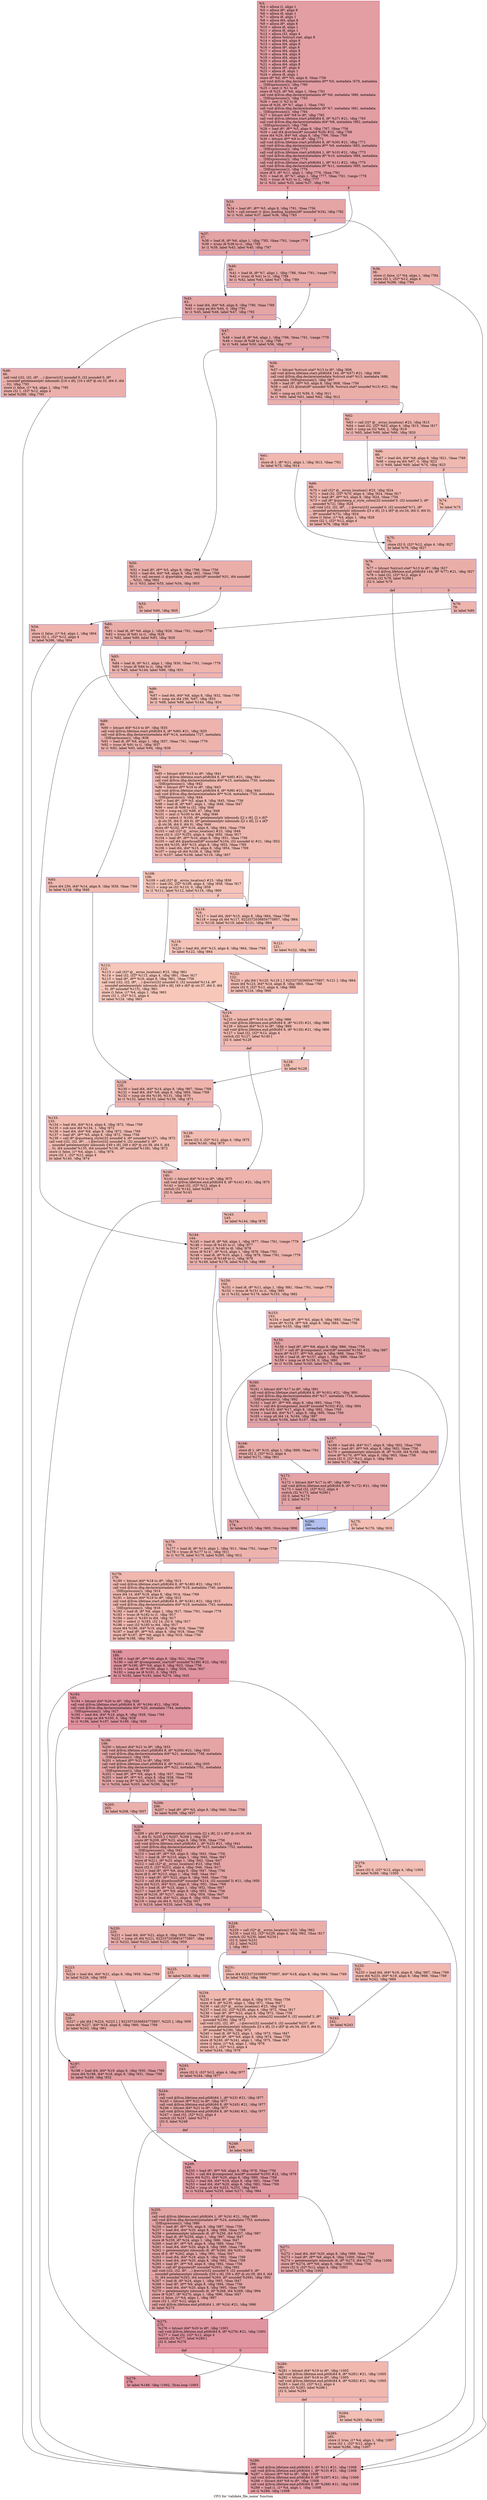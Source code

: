 digraph "CFG for 'validate_file_name' function" {
	label="CFG for 'validate_file_name' function";

	Node0x21ac6c0 [shape=record,color="#b70d28ff", style=filled, fillcolor="#be242e70",label="{%3:\l  %4 = alloca i1, align 1\l  %5 = alloca i8*, align 8\l  %6 = alloca i8, align 1\l  %7 = alloca i8, align 1\l  %8 = alloca i64, align 8\l  %9 = alloca i8*, align 8\l  %10 = alloca i8, align 1\l  %11 = alloca i8, align 1\l  %12 = alloca i32, align 4\l  %13 = alloca %struct.stat, align 8\l  %14 = alloca i64, align 8\l  %15 = alloca i64, align 8\l  %16 = alloca i8*, align 8\l  %17 = alloca i64, align 8\l  %18 = alloca i64, align 8\l  %19 = alloca i64, align 8\l  %20 = alloca i64, align 8\l  %21 = alloca i64, align 8\l  %22 = alloca i8*, align 8\l  %23 = alloca i8, align 1\l  %24 = alloca i8, align 1\l  store i8* %0, i8** %5, align 8, !tbaa !756\l  call void @llvm.dbg.declare(metadata i8** %5, metadata !679, metadata\l... !DIExpression()), !dbg !760\l  %25 = zext i1 %1 to i8\l  store i8 %25, i8* %6, align 1, !tbaa !761\l  call void @llvm.dbg.declare(metadata i8* %6, metadata !680, metadata\l... !DIExpression()), !dbg !763\l  %26 = zext i1 %2 to i8\l  store i8 %26, i8* %7, align 1, !tbaa !761\l  call void @llvm.dbg.declare(metadata i8* %7, metadata !681, metadata\l... !DIExpression()), !dbg !764\l  %27 = bitcast i64* %8 to i8*, !dbg !765\l  call void @llvm.lifetime.start.p0i8(i64 8, i8* %27) #21, !dbg !765\l  call void @llvm.dbg.declare(metadata i64* %8, metadata !682, metadata\l... !DIExpression()), !dbg !766\l  %28 = load i8*, i8** %5, align 8, !dbg !767, !tbaa !756\l  %29 = call i64 @strlen(i8* noundef %28) #22, !dbg !768\l  store i64 %29, i64* %8, align 8, !dbg !766, !tbaa !769\l  %30 = bitcast i8** %9 to i8*, !dbg !771\l  call void @llvm.lifetime.start.p0i8(i64 8, i8* %30) #21, !dbg !771\l  call void @llvm.dbg.declare(metadata i8** %9, metadata !683, metadata\l... !DIExpression()), !dbg !772\l  call void @llvm.lifetime.start.p0i8(i64 1, i8* %10) #21, !dbg !773\l  call void @llvm.dbg.declare(metadata i8* %10, metadata !684, metadata\l... !DIExpression()), !dbg !774\l  call void @llvm.lifetime.start.p0i8(i64 1, i8* %11) #21, !dbg !775\l  call void @llvm.dbg.declare(metadata i8* %11, metadata !685, metadata\l... !DIExpression()), !dbg !776\l  store i8 0, i8* %11, align 1, !dbg !776, !tbaa !761\l  %31 = load i8, i8* %7, align 1, !dbg !777, !tbaa !761, !range !779\l  %32 = trunc i8 %31 to i1, !dbg !777\l  br i1 %32, label %33, label %37, !dbg !780\l|{<s0>T|<s1>F}}"];
	Node0x21ac6c0:s0 -> Node0x21a5ba0;
	Node0x21ac6c0:s1 -> Node0x21a5c40;
	Node0x21a5ba0 [shape=record,color="#3d50c3ff", style=filled, fillcolor="#c5333470",label="{%33:\l33:                                               \l  %34 = load i8*, i8** %5, align 8, !dbg !781, !tbaa !756\l  %35 = call zeroext i1 @no_leading_hyphen(i8* noundef %34), !dbg !782\l  br i1 %35, label %37, label %36, !dbg !783\l|{<s0>T|<s1>F}}"];
	Node0x21a5ba0:s0 -> Node0x21a5c40;
	Node0x21a5ba0:s1 -> Node0x21a5bf0;
	Node0x21a5bf0 [shape=record,color="#3d50c3ff", style=filled, fillcolor="#d0473d70",label="{%36:\l36:                                               \l  store i1 false, i1* %4, align 1, !dbg !784\l  store i32 1, i32* %12, align 4\l  br label %286, !dbg !784\l}"];
	Node0x21a5bf0 -> Node0x21af740;
	Node0x21a5c40 [shape=record,color="#3d50c3ff", style=filled, fillcolor="#c32e3170",label="{%37:\l37:                                               \l  %38 = load i8, i8* %6, align 1, !dbg !785, !tbaa !761, !range !779\l  %39 = trunc i8 %38 to i1, !dbg !785\l  br i1 %39, label %43, label %40, !dbg !787\l|{<s0>T|<s1>F}}"];
	Node0x21a5c40:s0 -> Node0x21a5ce0;
	Node0x21a5c40:s1 -> Node0x21a5c90;
	Node0x21a5c90 [shape=record,color="#3d50c3ff", style=filled, fillcolor="#cc403a70",label="{%40:\l40:                                               \l  %41 = load i8, i8* %7, align 1, !dbg !788, !tbaa !761, !range !779\l  %42 = trunc i8 %41 to i1, !dbg !788\l  br i1 %42, label %43, label %47, !dbg !789\l|{<s0>T|<s1>F}}"];
	Node0x21a5c90:s0 -> Node0x21a5ce0;
	Node0x21a5c90:s1 -> Node0x21a5d80;
	Node0x21a5ce0 [shape=record,color="#3d50c3ff", style=filled, fillcolor="#c5333470",label="{%43:\l43:                                               \l  %44 = load i64, i64* %8, align 8, !dbg !790, !tbaa !769\l  %45 = icmp eq i64 %44, 0, !dbg !791\l  br i1 %45, label %46, label %47, !dbg !792\l|{<s0>T|<s1>F}}"];
	Node0x21a5ce0:s0 -> Node0x21a5d30;
	Node0x21a5ce0:s1 -> Node0x21a5d80;
	Node0x21a5d30 [shape=record,color="#3d50c3ff", style=filled, fillcolor="#d24b4070",label="{%46:\l46:                                               \l  call void (i32, i32, i8*, ...) @error(i32 noundef 0, i32 noundef 0, i8*\l... noundef getelementptr inbounds ([16 x i8], [16 x i8]* @.str.33, i64 0, i64\l... 0)), !dbg !793\l  store i1 false, i1* %4, align 1, !dbg !795\l  store i32 1, i32* %12, align 4\l  br label %286, !dbg !795\l}"];
	Node0x21a5d30 -> Node0x21af740;
	Node0x21a5d80 [shape=record,color="#3d50c3ff", style=filled, fillcolor="#c5333470",label="{%47:\l47:                                               \l  %48 = load i8, i8* %6, align 1, !dbg !796, !tbaa !761, !range !779\l  %49 = trunc i8 %48 to i1, !dbg !796\l  br i1 %49, label %50, label %56, !dbg !797\l|{<s0>T|<s1>F}}"];
	Node0x21a5d80:s0 -> Node0x21a5dd0;
	Node0x21a5d80:s1 -> Node0x21a5ec0;
	Node0x21a5dd0 [shape=record,color="#3d50c3ff", style=filled, fillcolor="#d0473d70",label="{%50:\l50:                                               \l  %51 = load i8*, i8** %5, align 8, !dbg !798, !tbaa !756\l  %52 = load i64, i64* %8, align 8, !dbg !801, !tbaa !769\l  %53 = call zeroext i1 @portable_chars_only(i8* noundef %51, i64 noundef\l... %52), !dbg !802\l  br i1 %53, label %55, label %54, !dbg !803\l|{<s0>T|<s1>F}}"];
	Node0x21a5dd0:s0 -> Node0x21a5e70;
	Node0x21a5dd0:s1 -> Node0x21a5e20;
	Node0x21a5e20 [shape=record,color="#3d50c3ff", style=filled, fillcolor="#d8564670",label="{%54:\l54:                                               \l  store i1 false, i1* %4, align 1, !dbg !804\l  store i32 1, i32* %12, align 4\l  br label %286, !dbg !804\l}"];
	Node0x21a5e20 -> Node0x21af740;
	Node0x21a5e70 [shape=record,color="#3d50c3ff", style=filled, fillcolor="#d8564670",label="{%55:\l55:                                               \l  br label %80, !dbg !805\l}"];
	Node0x21a5e70 -> Node0x21a6190;
	Node0x21a5ec0 [shape=record,color="#3d50c3ff", style=filled, fillcolor="#d0473d70",label="{%56:\l56:                                               \l  %57 = bitcast %struct.stat* %13 to i8*, !dbg !806\l  call void @llvm.lifetime.start.p0i8(i64 144, i8* %57) #21, !dbg !806\l  call void @llvm.dbg.declare(metadata %struct.stat* %13, metadata !686,\l... metadata !DIExpression()), !dbg !807\l  %58 = load i8*, i8** %5, align 8, !dbg !808, !tbaa !756\l  %59 = call i32 @lstat(i8* noundef %58, %struct.stat* noundef %13) #21, !dbg\l... !810\l  %60 = icmp eq i32 %59, 0, !dbg !811\l  br i1 %60, label %61, label %62, !dbg !812\l|{<s0>T|<s1>F}}"];
	Node0x21a5ec0:s0 -> Node0x21a5f10;
	Node0x21a5ec0:s1 -> Node0x21a5f60;
	Node0x21a5f10 [shape=record,color="#3d50c3ff", style=filled, fillcolor="#dc5d4a70",label="{%61:\l61:                                               \l  store i8 1, i8* %11, align 1, !dbg !813, !tbaa !761\l  br label %75, !dbg !814\l}"];
	Node0x21a5f10 -> Node0x21a60a0;
	Node0x21a5f60 [shape=record,color="#3d50c3ff", style=filled, fillcolor="#d6524470",label="{%62:\l62:                                               \l  %63 = call i32* @__errno_location() #23, !dbg !815\l  %64 = load i32, i32* %63, align 4, !dbg !815, !tbaa !817\l  %65 = icmp ne i32 %64, 2, !dbg !819\l  br i1 %65, label %69, label %66, !dbg !820\l|{<s0>T|<s1>F}}"];
	Node0x21a5f60:s0 -> Node0x21a6000;
	Node0x21a5f60:s1 -> Node0x21a5fb0;
	Node0x21a5fb0 [shape=record,color="#3d50c3ff", style=filled, fillcolor="#de614d70",label="{%66:\l66:                                               \l  %67 = load i64, i64* %8, align 8, !dbg !821, !tbaa !769\l  %68 = icmp eq i64 %67, 0, !dbg !822\l  br i1 %68, label %69, label %74, !dbg !823\l|{<s0>T|<s1>F}}"];
	Node0x21a5fb0:s0 -> Node0x21a6000;
	Node0x21a5fb0:s1 -> Node0x21a6050;
	Node0x21a6000 [shape=record,color="#3d50c3ff", style=filled, fillcolor="#d8564670",label="{%69:\l69:                                               \l  %70 = call i32* @__errno_location() #23, !dbg !824\l  %71 = load i32, i32* %70, align 4, !dbg !824, !tbaa !817\l  %72 = load i8*, i8** %5, align 8, !dbg !824, !tbaa !756\l  %73 = call i8* @quotearg_n_style_colon(i32 noundef 0, i32 noundef 3, i8*\l... noundef %72), !dbg !824\l  call void (i32, i32, i8*, ...) @error(i32 noundef 0, i32 noundef %71, i8*\l... noundef getelementptr inbounds ([3 x i8], [3 x i8]* @.str.34, i64 0, i64 0),\l... i8* noundef %73), !dbg !824\l  store i1 false, i1* %4, align 1, !dbg !826\l  store i32 1, i32* %12, align 4\l  br label %76, !dbg !826\l}"];
	Node0x21a6000 -> Node0x21a60f0;
	Node0x21a6050 [shape=record,color="#3d50c3ff", style=filled, fillcolor="#e36c5570",label="{%74:\l74:                                               \l  br label %75\l}"];
	Node0x21a6050 -> Node0x21a60a0;
	Node0x21a60a0 [shape=record,color="#3d50c3ff", style=filled, fillcolor="#d6524470",label="{%75:\l75:                                               \l  store i32 0, i32* %12, align 4, !dbg !827\l  br label %76, !dbg !827\l}"];
	Node0x21a60a0 -> Node0x21a60f0;
	Node0x21a60f0 [shape=record,color="#3d50c3ff", style=filled, fillcolor="#d0473d70",label="{%76:\l76:                                               \l  %77 = bitcast %struct.stat* %13 to i8*, !dbg !827\l  call void @llvm.lifetime.end.p0i8(i64 144, i8* %77) #21, !dbg !827\l  %78 = load i32, i32* %12, align 4\l  switch i32 %78, label %286 [\l    i32 0, label %79\l  ]\l|{<s0>def|<s1>0}}"];
	Node0x21a60f0:s0 -> Node0x21af740;
	Node0x21a60f0:s1 -> Node0x21a6140;
	Node0x21a6140 [shape=record,color="#3d50c3ff", style=filled, fillcolor="#d8564670",label="{%79:\l79:                                               \l  br label %80\l}"];
	Node0x21a6140 -> Node0x21a6190;
	Node0x21a6190 [shape=record,color="#3d50c3ff", style=filled, fillcolor="#d0473d70",label="{%80:\l80:                                               \l  %81 = load i8, i8* %6, align 1, !dbg !828, !tbaa !761, !range !779\l  %82 = trunc i8 %81 to i1, !dbg !828\l  br i1 %82, label %89, label %83, !dbg !829\l|{<s0>T|<s1>F}}"];
	Node0x21a6190:s0 -> Node0x21a6280;
	Node0x21a6190:s1 -> Node0x21a61e0;
	Node0x21a61e0 [shape=record,color="#3d50c3ff", style=filled, fillcolor="#d8564670",label="{%83:\l83:                                               \l  %84 = load i8, i8* %11, align 1, !dbg !830, !tbaa !761, !range !779\l  %85 = trunc i8 %84 to i1, !dbg !830\l  br i1 %85, label %144, label %86, !dbg !831\l|{<s0>T|<s1>F}}"];
	Node0x21a61e0:s0 -> Node0x21a6780;
	Node0x21a61e0:s1 -> Node0x21a6230;
	Node0x21a6230 [shape=record,color="#3d50c3ff", style=filled, fillcolor="#e1675170",label="{%86:\l86:                                               \l  %87 = load i64, i64* %8, align 8, !dbg !832, !tbaa !769\l  %88 = icmp sle i64 256, %87, !dbg !833\l  br i1 %88, label %89, label %144, !dbg !834\l|{<s0>T|<s1>F}}"];
	Node0x21a6230:s0 -> Node0x21a6280;
	Node0x21a6230:s1 -> Node0x21a6780;
	Node0x21a6280 [shape=record,color="#3d50c3ff", style=filled, fillcolor="#d6524470",label="{%89:\l89:                                               \l  %90 = bitcast i64* %14 to i8*, !dbg !835\l  call void @llvm.lifetime.start.p0i8(i64 8, i8* %90) #21, !dbg !835\l  call void @llvm.dbg.declare(metadata i64* %14, metadata !727, metadata\l... !DIExpression()), !dbg !836\l  %91 = load i8, i8* %6, align 1, !dbg !837, !tbaa !761, !range !779\l  %92 = trunc i8 %91 to i1, !dbg !837\l  br i1 %92, label %93, label %94, !dbg !838\l|{<s0>T|<s1>F}}"];
	Node0x21a6280:s0 -> Node0x21a62d0;
	Node0x21a6280:s1 -> Node0x21a6320;
	Node0x21a62d0 [shape=record,color="#3d50c3ff", style=filled, fillcolor="#de614d70",label="{%93:\l93:                                               \l  store i64 256, i64* %14, align 8, !dbg !839, !tbaa !769\l  br label %129, !dbg !840\l}"];
	Node0x21a62d0 -> Node0x21a65f0;
	Node0x21a6320 [shape=record,color="#3d50c3ff", style=filled, fillcolor="#de614d70",label="{%94:\l94:                                               \l  %95 = bitcast i64* %15 to i8*, !dbg !841\l  call void @llvm.lifetime.start.p0i8(i64 8, i8* %95) #21, !dbg !841\l  call void @llvm.dbg.declare(metadata i64* %15, metadata !730, metadata\l... !DIExpression()), !dbg !842\l  %96 = bitcast i8** %16 to i8*, !dbg !843\l  call void @llvm.lifetime.start.p0i8(i64 8, i8* %96) #21, !dbg !843\l  call void @llvm.dbg.declare(metadata i8** %16, metadata !733, metadata\l... !DIExpression()), !dbg !844\l  %97 = load i8*, i8** %5, align 8, !dbg !845, !tbaa !756\l  %98 = load i8, i8* %97, align 1, !dbg !846, !tbaa !847\l  %99 = sext i8 %98 to i32, !dbg !846\l  %100 = icmp eq i32 %99, 47, !dbg !848\l  %101 = zext i1 %100 to i64, !dbg !846\l  %102 = select i1 %100, i8* getelementptr inbounds ([2 x i8], [2 x i8]*\l... @.str.35, i64 0, i64 0), i8* getelementptr inbounds ([2 x i8], [2 x i8]*\l... @.str.36, i64 0, i64 0), !dbg !846\l  store i8* %102, i8** %16, align 8, !dbg !844, !tbaa !756\l  %103 = call i32* @__errno_location() #23, !dbg !849\l  store i32 0, i32* %103, align 4, !dbg !850, !tbaa !817\l  %104 = load i8*, i8** %16, align 8, !dbg !851, !tbaa !756\l  %105 = call i64 @pathconf(i8* noundef %104, i32 noundef 4) #21, !dbg !852\l  store i64 %105, i64* %15, align 8, !dbg !853, !tbaa !769\l  %106 = load i64, i64* %15, align 8, !dbg !854, !tbaa !769\l  %107 = icmp slt i64 %106, 0, !dbg !856\l  br i1 %107, label %108, label %116, !dbg !857\l|{<s0>T|<s1>F}}"];
	Node0x21a6320:s0 -> Node0x21a6370;
	Node0x21a6320:s1 -> Node0x21a6410;
	Node0x21a6370 [shape=record,color="#3d50c3ff", style=filled, fillcolor="#e8765c70",label="{%108:\l108:                                              \l  %109 = call i32* @__errno_location() #23, !dbg !858\l  %110 = load i32, i32* %109, align 4, !dbg !858, !tbaa !817\l  %111 = icmp ne i32 %110, 0, !dbg !859\l  br i1 %111, label %112, label %116, !dbg !860\l|{<s0>T|<s1>F}}"];
	Node0x21a6370:s0 -> Node0x21a63c0;
	Node0x21a6370:s1 -> Node0x21a6410;
	Node0x21a63c0 [shape=record,color="#3d50c3ff", style=filled, fillcolor="#ec7f6370",label="{%112:\l112:                                              \l  %113 = call i32* @__errno_location() #23, !dbg !861\l  %114 = load i32, i32* %113, align 4, !dbg !861, !tbaa !817\l  %115 = load i8*, i8** %16, align 8, !dbg !861, !tbaa !756\l  call void (i32, i32, i8*, ...) @error(i32 noundef 0, i32 noundef %114, i8*\l... noundef getelementptr inbounds ([49 x i8], [49 x i8]* @.str.37, i64 0, i64\l... 0), i8* noundef %115), !dbg !861\l  store i1 false, i1* %4, align 1, !dbg !863\l  store i32 1, i32* %12, align 4\l  br label %124, !dbg !863\l}"];
	Node0x21a63c0 -> Node0x21a6550;
	Node0x21a6410 [shape=record,color="#3d50c3ff", style=filled, fillcolor="#e1675170",label="{%116:\l116:                                              \l  %117 = load i64, i64* %15, align 8, !dbg !864, !tbaa !769\l  %118 = icmp slt i64 %117, 9223372036854775807, !dbg !864\l  br i1 %118, label %119, label %121, !dbg !864\l|{<s0>T|<s1>F}}"];
	Node0x21a6410:s0 -> Node0x21a6460;
	Node0x21a6410:s1 -> Node0x21a64b0;
	Node0x21a6460 [shape=record,color="#3d50c3ff", style=filled, fillcolor="#e8765c70",label="{%119:\l119:                                              \l  %120 = load i64, i64* %15, align 8, !dbg !864, !tbaa !769\l  br label %122, !dbg !864\l}"];
	Node0x21a6460 -> Node0x21a6500;
	Node0x21a64b0 [shape=record,color="#3d50c3ff", style=filled, fillcolor="#e8765c70",label="{%121:\l121:                                              \l  br label %122, !dbg !864\l}"];
	Node0x21a64b0 -> Node0x21a6500;
	Node0x21a6500 [shape=record,color="#3d50c3ff", style=filled, fillcolor="#e1675170",label="{%122:\l122:                                              \l  %123 = phi i64 [ %120, %119 ], [ 9223372036854775807, %121 ], !dbg !864\l  store i64 %123, i64* %14, align 8, !dbg !865, !tbaa !769\l  store i32 0, i32* %12, align 4, !dbg !866\l  br label %124, !dbg !866\l}"];
	Node0x21a6500 -> Node0x21a6550;
	Node0x21a6550 [shape=record,color="#3d50c3ff", style=filled, fillcolor="#de614d70",label="{%124:\l124:                                              \l  %125 = bitcast i8** %16 to i8*, !dbg !866\l  call void @llvm.lifetime.end.p0i8(i64 8, i8* %125) #21, !dbg !866\l  %126 = bitcast i64* %15 to i8*, !dbg !866\l  call void @llvm.lifetime.end.p0i8(i64 8, i8* %126) #21, !dbg !866\l  %127 = load i32, i32* %12, align 4\l  switch i32 %127, label %140 [\l    i32 0, label %128\l  ]\l|{<s0>def|<s1>0}}"];
	Node0x21a6550:s0 -> Node0x21a66e0;
	Node0x21a6550:s1 -> Node0x21a65a0;
	Node0x21a65a0 [shape=record,color="#3d50c3ff", style=filled, fillcolor="#e5705870",label="{%128:\l128:                                              \l  br label %129\l}"];
	Node0x21a65a0 -> Node0x21a65f0;
	Node0x21a65f0 [shape=record,color="#3d50c3ff", style=filled, fillcolor="#d8564670",label="{%129:\l129:                                              \l  %130 = load i64, i64* %14, align 8, !dbg !867, !tbaa !769\l  %131 = load i64, i64* %8, align 8, !dbg !869, !tbaa !769\l  %132 = icmp sle i64 %130, %131, !dbg !870\l  br i1 %132, label %133, label %139, !dbg !871\l|{<s0>T|<s1>F}}"];
	Node0x21a65f0:s0 -> Node0x21a6640;
	Node0x21a65f0:s1 -> Node0x21a6690;
	Node0x21a6640 [shape=record,color="#3d50c3ff", style=filled, fillcolor="#e1675170",label="{%133:\l133:                                              \l  %134 = load i64, i64* %14, align 8, !dbg !872, !tbaa !769\l  %135 = sub nsw i64 %134, 1, !dbg !872\l  %136 = load i64, i64* %8, align 8, !dbg !872, !tbaa !769\l  %137 = load i8*, i8** %5, align 8, !dbg !872, !tbaa !756\l  %138 = call i8* @quotearg_style(i32 noundef 4, i8* noundef %137), !dbg !872\l  call void (i32, i32, i8*, ...) @error(i32 noundef 0, i32 noundef 0, i8*\l... noundef getelementptr inbounds ([49 x i8], [49 x i8]* @.str.38, i64 0, i64\l... 0), i64 noundef %135, i64 noundef %136, i8* noundef %138), !dbg !872\l  store i1 false, i1* %4, align 1, !dbg !874\l  store i32 1, i32* %12, align 4\l  br label %140, !dbg !874\l}"];
	Node0x21a6640 -> Node0x21a66e0;
	Node0x21a6690 [shape=record,color="#3d50c3ff", style=filled, fillcolor="#e1675170",label="{%139:\l139:                                              \l  store i32 0, i32* %12, align 4, !dbg !875\l  br label %140, !dbg !875\l}"];
	Node0x21a6690 -> Node0x21a66e0;
	Node0x21a66e0 [shape=record,color="#3d50c3ff", style=filled, fillcolor="#d6524470",label="{%140:\l140:                                              \l  %141 = bitcast i64* %14 to i8*, !dbg !875\l  call void @llvm.lifetime.end.p0i8(i64 8, i8* %141) #21, !dbg !875\l  %142 = load i32, i32* %12, align 4\l  switch i32 %142, label %286 [\l    i32 0, label %143\l  ]\l|{<s0>def|<s1>0}}"];
	Node0x21a66e0:s0 -> Node0x21af740;
	Node0x21a66e0:s1 -> Node0x21a6730;
	Node0x21a6730 [shape=record,color="#3d50c3ff", style=filled, fillcolor="#de614d70",label="{%143:\l143:                                              \l  br label %144, !dbg !876\l}"];
	Node0x21a6730 -> Node0x21a6780;
	Node0x21a6780 [shape=record,color="#3d50c3ff", style=filled, fillcolor="#d6524470",label="{%144:\l144:                                              \l  %145 = load i8, i8* %6, align 1, !dbg !877, !tbaa !761, !range !779\l  %146 = trunc i8 %145 to i1, !dbg !877\l  %147 = zext i1 %146 to i8, !dbg !878\l  store i8 %147, i8* %10, align 1, !dbg !878, !tbaa !761\l  %148 = load i8, i8* %10, align 1, !dbg !879, !tbaa !761, !range !779\l  %149 = trunc i8 %148 to i1, !dbg !879\l  br i1 %149, label %176, label %150, !dbg !880\l|{<s0>T|<s1>F}}"];
	Node0x21a6780:s0 -> Node0x21a6aa0;
	Node0x21a6780:s1 -> Node0x21a67d0;
	Node0x21a67d0 [shape=record,color="#3d50c3ff", style=filled, fillcolor="#dc5d4a70",label="{%150:\l150:                                              \l  %151 = load i8, i8* %11, align 1, !dbg !881, !tbaa !761, !range !779\l  %152 = trunc i8 %151 to i1, !dbg !881\l  br i1 %152, label %176, label %153, !dbg !882\l|{<s0>T|<s1>F}}"];
	Node0x21a67d0:s0 -> Node0x21a6aa0;
	Node0x21a67d0:s1 -> Node0x21a6820;
	Node0x21a6820 [shape=record,color="#3d50c3ff", style=filled, fillcolor="#e36c5570",label="{%153:\l153:                                              \l  %154 = load i8*, i8** %5, align 8, !dbg !883, !tbaa !756\l  store i8* %154, i8** %9, align 8, !dbg !884, !tbaa !756\l  br label %155, !dbg !885\l}"];
	Node0x21a6820 -> Node0x21a6870;
	Node0x21a6870 [shape=record,color="#3d50c3ff", style=filled, fillcolor="#c32e3170",label="{%155:\l155:                                              \l  %156 = load i8*, i8** %9, align 8, !dbg !886, !tbaa !756\l  %157 = call i8* @component_start(i8* noundef %156) #22, !dbg !887\l  store i8* %157, i8** %9, align 8, !dbg !888, !tbaa !756\l  %158 = load i8, i8* %157, align 1, !dbg !889, !tbaa !847\l  %159 = icmp ne i8 %158, 0, !dbg !890\l  br i1 %159, label %160, label %175, !dbg !890\l|{<s0>T|<s1>F}}"];
	Node0x21a6870:s0 -> Node0x21a68c0;
	Node0x21a6870:s1 -> Node0x21a6a50;
	Node0x21a68c0 [shape=record,color="#3d50c3ff", style=filled, fillcolor="#c32e3170",label="{%160:\l160:                                              \l  %161 = bitcast i64* %17 to i8*, !dbg !891\l  call void @llvm.lifetime.start.p0i8(i64 8, i8* %161) #21, !dbg !891\l  call void @llvm.dbg.declare(metadata i64* %17, metadata !734, metadata\l... !DIExpression()), !dbg !892\l  %162 = load i8*, i8** %9, align 8, !dbg !893, !tbaa !756\l  %163 = call i64 @component_len(i8* noundef %162) #22, !dbg !894\l  store i64 %163, i64* %17, align 8, !dbg !892, !tbaa !769\l  %164 = load i64, i64* %17, align 8, !dbg !895, !tbaa !769\l  %165 = icmp ult i64 14, %164, !dbg !897\l  br i1 %165, label %166, label %167, !dbg !898\l|{<s0>T|<s1>F}}"];
	Node0x21a68c0:s0 -> Node0x21a6910;
	Node0x21a68c0:s1 -> Node0x21a6960;
	Node0x21a6910 [shape=record,color="#3d50c3ff", style=filled, fillcolor="#cc403a70",label="{%166:\l166:                                              \l  store i8 1, i8* %10, align 1, !dbg !899, !tbaa !761\l  store i32 2, i32* %12, align 4\l  br label %171, !dbg !901\l}"];
	Node0x21a6910 -> Node0x21a69b0;
	Node0x21a6960 [shape=record,color="#3d50c3ff", style=filled, fillcolor="#cc403a70",label="{%167:\l167:                                              \l  %168 = load i64, i64* %17, align 8, !dbg !902, !tbaa !769\l  %169 = load i8*, i8** %9, align 8, !dbg !903, !tbaa !756\l  %170 = getelementptr inbounds i8, i8* %169, i64 %168, !dbg !903\l  store i8* %170, i8** %9, align 8, !dbg !903, !tbaa !756\l  store i32 0, i32* %12, align 4, !dbg !904\l  br label %171, !dbg !904\l}"];
	Node0x21a6960 -> Node0x21a69b0;
	Node0x21a69b0 [shape=record,color="#3d50c3ff", style=filled, fillcolor="#c32e3170",label="{%171:\l171:                                              \l  %172 = bitcast i64* %17 to i8*, !dbg !904\l  call void @llvm.lifetime.end.p0i8(i64 8, i8* %172) #21, !dbg !904\l  %173 = load i32, i32* %12, align 4\l  switch i32 %173, label %290 [\l    i32 0, label %174\l    i32 2, label %175\l  ]\l|{<s0>def|<s1>0|<s2>2}}"];
	Node0x21a69b0:s0 -> Node0x21af790;
	Node0x21a69b0:s1 -> Node0x21a6a00;
	Node0x21a69b0:s2 -> Node0x21a6a50;
	Node0x21a6a00 [shape=record,color="#3d50c3ff", style=filled, fillcolor="#c32e3170",label="{%174:\l174:                                              \l  br label %155, !dbg !905, !llvm.loop !906\l}"];
	Node0x21a6a00 -> Node0x21a6870;
	Node0x21a6a50 [shape=record,color="#3d50c3ff", style=filled, fillcolor="#e36c5570",label="{%175:\l175:                                              \l  br label %176, !dbg !910\l}"];
	Node0x21a6a50 -> Node0x21a6aa0;
	Node0x21a6aa0 [shape=record,color="#3d50c3ff", style=filled, fillcolor="#d6524470",label="{%176:\l176:                                              \l  %177 = load i8, i8* %10, align 1, !dbg !911, !tbaa !761, !range !779\l  %178 = trunc i8 %177 to i1, !dbg !911\l  br i1 %178, label %179, label %285, !dbg !912\l|{<s0>T|<s1>F}}"];
	Node0x21a6aa0:s0 -> Node0x21a6af0;
	Node0x21a6aa0:s1 -> Node0x21af6f0;
	Node0x21a6af0 [shape=record,color="#3d50c3ff", style=filled, fillcolor="#dc5d4a70",label="{%179:\l179:                                              \l  %180 = bitcast i64* %18 to i8*, !dbg !913\l  call void @llvm.lifetime.start.p0i8(i64 8, i8* %180) #21, !dbg !913\l  call void @llvm.dbg.declare(metadata i64* %18, metadata !740, metadata\l... !DIExpression()), !dbg !914\l  store i64 14, i64* %18, align 8, !dbg !914, !tbaa !769\l  %181 = bitcast i64* %19 to i8*, !dbg !915\l  call void @llvm.lifetime.start.p0i8(i64 8, i8* %181) #21, !dbg !915\l  call void @llvm.dbg.declare(metadata i64* %19, metadata !743, metadata\l... !DIExpression()), !dbg !916\l  %182 = load i8, i8* %6, align 1, !dbg !917, !tbaa !761, !range !779\l  %183 = trunc i8 %182 to i1, !dbg !917\l  %184 = zext i1 %183 to i64, !dbg !917\l  %185 = select i1 %183, i32 14, i32 0, !dbg !917\l  %186 = sext i32 %185 to i64, !dbg !917\l  store i64 %186, i64* %19, align 8, !dbg !916, !tbaa !769\l  %187 = load i8*, i8** %5, align 8, !dbg !918, !tbaa !756\l  store i8* %187, i8** %9, align 8, !dbg !919, !tbaa !756\l  br label %188, !dbg !920\l}"];
	Node0x21a6af0 -> Node0x21a6b40;
	Node0x21a6b40 [shape=record,color="#b70d28ff", style=filled, fillcolor="#b70d2870",label="{%188:\l188:                                              \l  %189 = load i8*, i8** %9, align 8, !dbg !921, !tbaa !756\l  %190 = call i8* @component_start(i8* noundef %189) #22, !dbg !922\l  store i8* %190, i8** %9, align 8, !dbg !923, !tbaa !756\l  %191 = load i8, i8* %190, align 1, !dbg !924, !tbaa !847\l  %192 = icmp ne i8 %191, 0, !dbg !925\l  br i1 %192, label %193, label %279, !dbg !925\l|{<s0>T|<s1>F}}"];
	Node0x21a6b40:s0 -> Node0x21a6b90;
	Node0x21a6b40:s1 -> Node0x21af600;
	Node0x21a6b90 [shape=record,color="#b70d28ff", style=filled, fillcolor="#b70d2870",label="{%193:\l193:                                              \l  %194 = bitcast i64* %20 to i8*, !dbg !926\l  call void @llvm.lifetime.start.p0i8(i64 8, i8* %194) #21, !dbg !926\l  call void @llvm.dbg.declare(metadata i64* %20, metadata !744, metadata\l... !DIExpression()), !dbg !927\l  %195 = load i64, i64* %19, align 8, !dbg !928, !tbaa !769\l  %196 = icmp ne i64 %195, 0, !dbg !928\l  br i1 %196, label %197, label %199, !dbg !929\l|{<s0>T|<s1>F}}"];
	Node0x21a6b90:s0 -> Node0x21aef20;
	Node0x21a6b90:s1 -> Node0x21aef70;
	Node0x21aef20 [shape=record,color="#b70d28ff", style=filled, fillcolor="#be242e70",label="{%197:\l197:                                              \l  %198 = load i64, i64* %19, align 8, !dbg !930, !tbaa !769\l  store i64 %198, i64* %18, align 8, !dbg !931, !tbaa !769\l  br label %249, !dbg !932\l}"];
	Node0x21aef20 -> Node0x21af470;
	Node0x21aef70 [shape=record,color="#3d50c3ff", style=filled, fillcolor="#c5333470",label="{%199:\l199:                                              \l  %200 = bitcast i64* %21 to i8*, !dbg !933\l  call void @llvm.lifetime.start.p0i8(i64 8, i8* %200) #21, !dbg !933\l  call void @llvm.dbg.declare(metadata i64* %21, metadata !748, metadata\l... !DIExpression()), !dbg !934\l  %201 = bitcast i8** %22 to i8*, !dbg !935\l  call void @llvm.lifetime.start.p0i8(i64 8, i8* %201) #21, !dbg !935\l  call void @llvm.dbg.declare(metadata i8** %22, metadata !751, metadata\l... !DIExpression()), !dbg !936\l  %202 = load i8*, i8** %9, align 8, !dbg !937, !tbaa !756\l  %203 = load i8*, i8** %5, align 8, !dbg !938, !tbaa !756\l  %204 = icmp eq i8* %202, %203, !dbg !939\l  br i1 %204, label %205, label %206, !dbg !937\l|{<s0>T|<s1>F}}"];
	Node0x21aef70:s0 -> Node0x21aefc0;
	Node0x21aef70:s1 -> Node0x21af010;
	Node0x21aefc0 [shape=record,color="#3d50c3ff", style=filled, fillcolor="#d24b4070",label="{%205:\l205:                                              \l  br label %208, !dbg !937\l}"];
	Node0x21aefc0 -> Node0x21af060;
	Node0x21af010 [shape=record,color="#3d50c3ff", style=filled, fillcolor="#cc403a70",label="{%206:\l206:                                              \l  %207 = load i8*, i8** %5, align 8, !dbg !940, !tbaa !756\l  br label %208, !dbg !937\l}"];
	Node0x21af010 -> Node0x21af060;
	Node0x21af060 [shape=record,color="#3d50c3ff", style=filled, fillcolor="#c5333470",label="{%208:\l208:                                              \l  %209 = phi i8* [ getelementptr inbounds ([2 x i8], [2 x i8]* @.str.36, i64\l... 0, i64 0), %205 ], [ %207, %206 ], !dbg !937\l  store i8* %209, i8** %22, align 8, !dbg !936, !tbaa !756\l  call void @llvm.lifetime.start.p0i8(i64 1, i8* %23) #21, !dbg !941\l  call void @llvm.dbg.declare(metadata i8* %23, metadata !752, metadata\l... !DIExpression()), !dbg !942\l  %210 = load i8*, i8** %9, align 8, !dbg !943, !tbaa !756\l  %211 = load i8, i8* %210, align 1, !dbg !944, !tbaa !847\l  store i8 %211, i8* %23, align 1, !dbg !942, !tbaa !847\l  %212 = call i32* @__errno_location() #23, !dbg !945\l  store i32 0, i32* %212, align 4, !dbg !946, !tbaa !817\l  %213 = load i8*, i8** %9, align 8, !dbg !947, !tbaa !756\l  store i8 0, i8* %213, align 1, !dbg !948, !tbaa !847\l  %214 = load i8*, i8** %22, align 8, !dbg !949, !tbaa !756\l  %215 = call i64 @pathconf(i8* noundef %214, i32 noundef 3) #21, !dbg !950\l  store i64 %215, i64* %21, align 8, !dbg !951, !tbaa !769\l  %216 = load i8, i8* %23, align 1, !dbg !952, !tbaa !847\l  %217 = load i8*, i8** %9, align 8, !dbg !953, !tbaa !756\l  store i8 %216, i8* %217, align 1, !dbg !954, !tbaa !847\l  %218 = load i64, i64* %21, align 8, !dbg !955, !tbaa !769\l  %219 = icmp sle i64 0, %218, !dbg !957\l  br i1 %219, label %220, label %228, !dbg !958\l|{<s0>T|<s1>F}}"];
	Node0x21af060:s0 -> Node0x21af0b0;
	Node0x21af060:s1 -> Node0x21af1f0;
	Node0x21af0b0 [shape=record,color="#3d50c3ff", style=filled, fillcolor="#d0473d70",label="{%220:\l220:                                              \l  %221 = load i64, i64* %21, align 8, !dbg !959, !tbaa !769\l  %222 = icmp slt i64 %221, 9223372036854775807, !dbg !959\l  br i1 %222, label %223, label %225, !dbg !959\l|{<s0>T|<s1>F}}"];
	Node0x21af0b0:s0 -> Node0x21af100;
	Node0x21af0b0:s1 -> Node0x21af150;
	Node0x21af100 [shape=record,color="#3d50c3ff", style=filled, fillcolor="#d8564670",label="{%223:\l223:                                              \l  %224 = load i64, i64* %21, align 8, !dbg !959, !tbaa !769\l  br label %226, !dbg !959\l}"];
	Node0x21af100 -> Node0x21af1a0;
	Node0x21af150 [shape=record,color="#3d50c3ff", style=filled, fillcolor="#d8564670",label="{%225:\l225:                                              \l  br label %226, !dbg !959\l}"];
	Node0x21af150 -> Node0x21af1a0;
	Node0x21af1a0 [shape=record,color="#3d50c3ff", style=filled, fillcolor="#d0473d70",label="{%226:\l226:                                              \l  %227 = phi i64 [ %224, %223 ], [ 9223372036854775807, %225 ], !dbg !959\l  store i64 %227, i64* %18, align 8, !dbg !960, !tbaa !769\l  br label %243, !dbg !961\l}"];
	Node0x21af1a0 -> Node0x21af380;
	Node0x21af1f0 [shape=record,color="#3d50c3ff", style=filled, fillcolor="#d0473d70",label="{%228:\l228:                                              \l  %229 = call i32* @__errno_location() #23, !dbg !962\l  %230 = load i32, i32* %229, align 4, !dbg !962, !tbaa !817\l  switch i32 %230, label %234 [\l    i32 0, label %231\l    i32 2, label %232\l  ], !dbg !963\l|{<s0>def|<s1>0|<s2>2}}"];
	Node0x21af1f0:s0 -> Node0x21af2e0;
	Node0x21af1f0:s1 -> Node0x21af240;
	Node0x21af1f0:s2 -> Node0x21af290;
	Node0x21af240 [shape=record,color="#3d50c3ff", style=filled, fillcolor="#dc5d4a70",label="{%231:\l231:                                              \l  store i64 9223372036854775807, i64* %18, align 8, !dbg !964, !tbaa !769\l  br label %242, !dbg !966\l}"];
	Node0x21af240 -> Node0x21af330;
	Node0x21af290 [shape=record,color="#3d50c3ff", style=filled, fillcolor="#dc5d4a70",label="{%232:\l232:                                              \l  %233 = load i64, i64* %18, align 8, !dbg !967, !tbaa !769\l  store i64 %233, i64* %19, align 8, !dbg !968, !tbaa !769\l  br label %242, !dbg !969\l}"];
	Node0x21af290 -> Node0x21af330;
	Node0x21af2e0 [shape=record,color="#3d50c3ff", style=filled, fillcolor="#dc5d4a70",label="{%234:\l234:                                              \l  %235 = load i8*, i8** %9, align 8, !dbg !970, !tbaa !756\l  store i8 0, i8* %235, align 1, !dbg !971, !tbaa !847\l  %236 = call i32* @__errno_location() #23, !dbg !972\l  %237 = load i32, i32* %236, align 4, !dbg !972, !tbaa !817\l  %238 = load i8*, i8** %22, align 8, !dbg !972, !tbaa !756\l  %239 = call i8* @quotearg_n_style_colon(i32 noundef 0, i32 noundef 3, i8*\l... noundef %238), !dbg !972\l  call void (i32, i32, i8*, ...) @error(i32 noundef 0, i32 noundef %237, i8*\l... noundef getelementptr inbounds ([3 x i8], [3 x i8]* @.str.34, i64 0, i64 0),\l... i8* noundef %239), !dbg !972\l  %240 = load i8, i8* %23, align 1, !dbg !973, !tbaa !847\l  %241 = load i8*, i8** %9, align 8, !dbg !974, !tbaa !756\l  store i8 %240, i8* %241, align 1, !dbg !975, !tbaa !847\l  store i1 false, i1* %4, align 1, !dbg !976\l  store i32 1, i32* %12, align 4\l  br label %244, !dbg !976\l}"];
	Node0x21af2e0 -> Node0x21af3d0;
	Node0x21af330 [shape=record,color="#3d50c3ff", style=filled, fillcolor="#d6524470",label="{%242:\l242:                                              \l  br label %243\l}"];
	Node0x21af330 -> Node0x21af380;
	Node0x21af380 [shape=record,color="#3d50c3ff", style=filled, fillcolor="#ca3b3770",label="{%243:\l243:                                              \l  store i32 0, i32* %12, align 4, !dbg !977\l  br label %244, !dbg !977\l}"];
	Node0x21af380 -> Node0x21af3d0;
	Node0x21af3d0 [shape=record,color="#3d50c3ff", style=filled, fillcolor="#c5333470",label="{%244:\l244:                                              \l  call void @llvm.lifetime.end.p0i8(i64 1, i8* %23) #21, !dbg !977\l  %245 = bitcast i8** %22 to i8*, !dbg !977\l  call void @llvm.lifetime.end.p0i8(i64 8, i8* %245) #21, !dbg !977\l  %246 = bitcast i64* %21 to i8*, !dbg !977\l  call void @llvm.lifetime.end.p0i8(i64 8, i8* %246) #21, !dbg !977\l  %247 = load i32, i32* %12, align 4\l  switch i32 %247, label %275 [\l    i32 0, label %248\l  ]\l|{<s0>def|<s1>0}}"];
	Node0x21af3d0:s0 -> Node0x21af560;
	Node0x21af3d0:s1 -> Node0x21af420;
	Node0x21af420 [shape=record,color="#3d50c3ff", style=filled, fillcolor="#d0473d70",label="{%248:\l248:                                              \l  br label %249\l}"];
	Node0x21af420 -> Node0x21af470;
	Node0x21af470 [shape=record,color="#b70d28ff", style=filled, fillcolor="#bb1b2c70",label="{%249:\l249:                                              \l  %250 = load i8*, i8** %9, align 8, !dbg !978, !tbaa !756\l  %251 = call i64 @component_len(i8* noundef %250) #22, !dbg !979\l  store i64 %251, i64* %20, align 8, !dbg !980, !tbaa !769\l  %252 = load i64, i64* %18, align 8, !dbg !981, !tbaa !769\l  %253 = load i64, i64* %20, align 8, !dbg !982, !tbaa !769\l  %254 = icmp slt i64 %252, %253, !dbg !983\l  br i1 %254, label %255, label %271, !dbg !984\l|{<s0>T|<s1>F}}"];
	Node0x21af470:s0 -> Node0x21af4c0;
	Node0x21af470:s1 -> Node0x21af510;
	Node0x21af4c0 [shape=record,color="#3d50c3ff", style=filled, fillcolor="#c5333470",label="{%255:\l255:                                              \l  call void @llvm.lifetime.start.p0i8(i64 1, i8* %24) #21, !dbg !985\l  call void @llvm.dbg.declare(metadata i8* %24, metadata !753, metadata\l... !DIExpression()), !dbg !986\l  %256 = load i8*, i8** %9, align 8, !dbg !987, !tbaa !756\l  %257 = load i64, i64* %20, align 8, !dbg !988, !tbaa !769\l  %258 = getelementptr inbounds i8, i8* %256, i64 %257, !dbg !987\l  %259 = load i8, i8* %258, align 1, !dbg !987, !tbaa !847\l  store i8 %259, i8* %24, align 1, !dbg !986, !tbaa !847\l  %260 = load i8*, i8** %9, align 8, !dbg !989, !tbaa !756\l  %261 = load i64, i64* %20, align 8, !dbg !990, !tbaa !769\l  %262 = getelementptr inbounds i8, i8* %260, i64 %261, !dbg !989\l  store i8 0, i8* %262, align 1, !dbg !991, !tbaa !847\l  %263 = load i64, i64* %18, align 8, !dbg !992, !tbaa !769\l  %264 = load i64, i64* %20, align 8, !dbg !992, !tbaa !769\l  %265 = load i8*, i8** %9, align 8, !dbg !992, !tbaa !756\l  %266 = call i8* @quote(i8* noundef %265), !dbg !992\l  call void (i32, i32, i8*, ...) @error(i32 noundef 0, i32 noundef 0, i8*\l... noundef getelementptr inbounds ([59 x i8], [59 x i8]* @.str.39, i64 0, i64\l... 0), i64 noundef %263, i64 noundef %264, i8* noundef %266), !dbg !992\l  %267 = load i8, i8* %24, align 1, !dbg !993, !tbaa !847\l  %268 = load i8*, i8** %9, align 8, !dbg !994, !tbaa !756\l  %269 = load i64, i64* %20, align 8, !dbg !995, !tbaa !769\l  %270 = getelementptr inbounds i8, i8* %268, i64 %269, !dbg !994\l  store i8 %267, i8* %270, align 1, !dbg !996, !tbaa !847\l  store i1 false, i1* %4, align 1, !dbg !997\l  store i32 1, i32* %12, align 4\l  call void @llvm.lifetime.end.p0i8(i64 1, i8* %24) #21, !dbg !998\l  br label %275\l}"];
	Node0x21af4c0 -> Node0x21af560;
	Node0x21af510 [shape=record,color="#3d50c3ff", style=filled, fillcolor="#c5333470",label="{%271:\l271:                                              \l  %272 = load i64, i64* %20, align 8, !dbg !999, !tbaa !769\l  %273 = load i8*, i8** %9, align 8, !dbg !1000, !tbaa !756\l  %274 = getelementptr inbounds i8, i8* %273, i64 %272, !dbg !1000\l  store i8* %274, i8** %9, align 8, !dbg !1000, !tbaa !756\l  store i32 0, i32* %12, align 4, !dbg !1001\l  br label %275, !dbg !1001\l}"];
	Node0x21af510 -> Node0x21af560;
	Node0x21af560 [shape=record,color="#b70d28ff", style=filled, fillcolor="#b70d2870",label="{%275:\l275:                                              \l  %276 = bitcast i64* %20 to i8*, !dbg !1001\l  call void @llvm.lifetime.end.p0i8(i64 8, i8* %276) #21, !dbg !1001\l  %277 = load i32, i32* %12, align 4\l  switch i32 %277, label %280 [\l    i32 0, label %278\l  ]\l|{<s0>def|<s1>0}}"];
	Node0x21af560:s0 -> Node0x21af650;
	Node0x21af560:s1 -> Node0x21af5b0;
	Node0x21af5b0 [shape=record,color="#b70d28ff", style=filled, fillcolor="#b70d2870",label="{%278:\l278:                                              \l  br label %188, !dbg !1002, !llvm.loop !1003\l}"];
	Node0x21af5b0 -> Node0x21a6b40;
	Node0x21af600 [shape=record,color="#3d50c3ff", style=filled, fillcolor="#e36c5570",label="{%279:\l279:                                              \l  store i32 0, i32* %12, align 4, !dbg !1005\l  br label %280, !dbg !1005\l}"];
	Node0x21af600 -> Node0x21af650;
	Node0x21af650 [shape=record,color="#3d50c3ff", style=filled, fillcolor="#dc5d4a70",label="{%280:\l280:                                              \l  %281 = bitcast i64* %19 to i8*, !dbg !1005\l  call void @llvm.lifetime.end.p0i8(i64 8, i8* %281) #21, !dbg !1005\l  %282 = bitcast i64* %18 to i8*, !dbg !1005\l  call void @llvm.lifetime.end.p0i8(i64 8, i8* %282) #21, !dbg !1005\l  %283 = load i32, i32* %12, align 4\l  switch i32 %283, label %286 [\l    i32 0, label %284\l  ]\l|{<s0>def|<s1>0}}"];
	Node0x21af650:s0 -> Node0x21af740;
	Node0x21af650:s1 -> Node0x21af6a0;
	Node0x21af6a0 [shape=record,color="#3d50c3ff", style=filled, fillcolor="#e36c5570",label="{%284:\l284:                                              \l  br label %285, !dbg !1006\l}"];
	Node0x21af6a0 -> Node0x21af6f0;
	Node0x21af6f0 [shape=record,color="#3d50c3ff", style=filled, fillcolor="#d8564670",label="{%285:\l285:                                              \l  store i1 true, i1* %4, align 1, !dbg !1007\l  store i32 1, i32* %12, align 4\l  br label %286, !dbg !1007\l}"];
	Node0x21af6f0 -> Node0x21af740;
	Node0x21af740 [shape=record,color="#b70d28ff", style=filled, fillcolor="#be242e70",label="{%286:\l286:                                              \l  call void @llvm.lifetime.end.p0i8(i64 1, i8* %11) #21, !dbg !1008\l  call void @llvm.lifetime.end.p0i8(i64 1, i8* %10) #21, !dbg !1008\l  %287 = bitcast i8** %9 to i8*, !dbg !1008\l  call void @llvm.lifetime.end.p0i8(i64 8, i8* %287) #21, !dbg !1008\l  %288 = bitcast i64* %8 to i8*, !dbg !1008\l  call void @llvm.lifetime.end.p0i8(i64 8, i8* %288) #21, !dbg !1008\l  %289 = load i1, i1* %4, align 1, !dbg !1008\l  ret i1 %289, !dbg !1008\l}"];
	Node0x21af790 [shape=record,color="#3d50c3ff", style=filled, fillcolor="#5572df70",label="{%290:\l290:                                              \l  unreachable\l}"];
}
